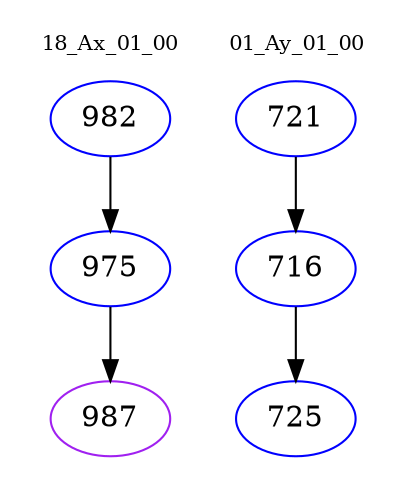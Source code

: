 digraph{
subgraph cluster_0 {
color = white
label = "18_Ax_01_00";
fontsize=10;
T0_982 [label="982", color="blue"]
T0_982 -> T0_975 [color="black"]
T0_975 [label="975", color="blue"]
T0_975 -> T0_987 [color="black"]
T0_987 [label="987", color="purple"]
}
subgraph cluster_1 {
color = white
label = "01_Ay_01_00";
fontsize=10;
T1_721 [label="721", color="blue"]
T1_721 -> T1_716 [color="black"]
T1_716 [label="716", color="blue"]
T1_716 -> T1_725 [color="black"]
T1_725 [label="725", color="blue"]
}
}
